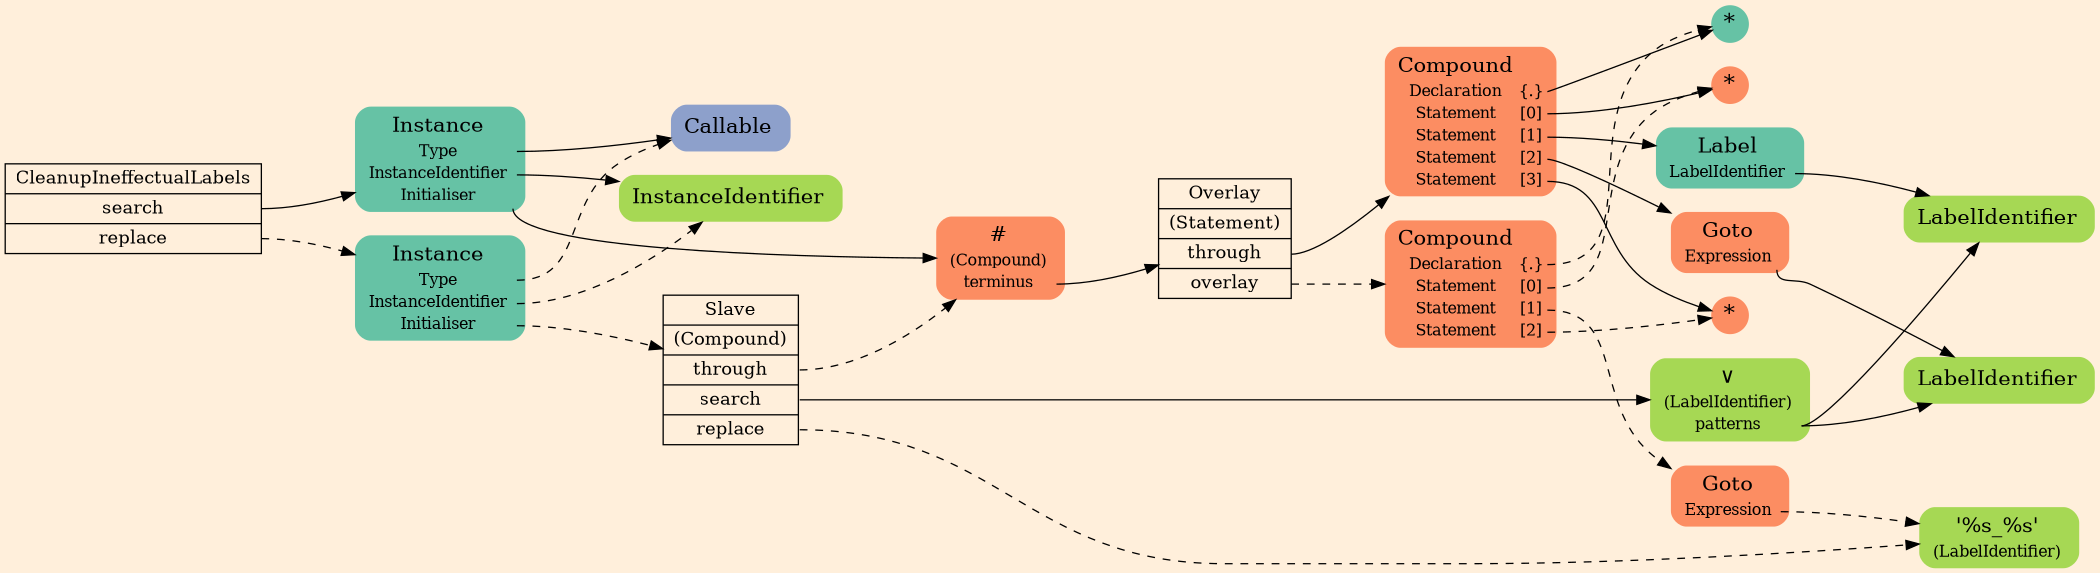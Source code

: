 digraph Inferno {
graph [
rankdir = "LR"
ranksep = 1.0
size = "14,20"
bgcolor = antiquewhite1
color = black
fontcolor = black
];
node [
];
"CR#P97-0" [
shape = "record"
fillcolor = antiquewhite1
label = "<fixed> CleanupIneffectualLabels | <port0> search | <port1> replace"
style = "filled"
fontsize = "14"
color = black
fontcolor = black
];
"#B-2-1856" [
shape = "plaintext"
fillcolor = "/set28/1"
label = <<TABLE BORDER="0" CELLBORDER="0" CELLSPACING="0">
 <TR>
  <TD><FONT POINT-SIZE="16.0">Instance</FONT></TD>
  <TD></TD>
 </TR>
 <TR>
  <TD>Type</TD>
  <TD PORT="port0"></TD>
 </TR>
 <TR>
  <TD>InstanceIdentifier</TD>
  <TD PORT="port1"></TD>
 </TR>
 <TR>
  <TD>Initialiser</TD>
  <TD PORT="port2"></TD>
 </TR>
</TABLE>>
style = "rounded,filled"
fontsize = "12"
];
"#B-2-1871" [
shape = "plaintext"
fillcolor = "/set28/3"
label = <<TABLE BORDER="0" CELLBORDER="0" CELLSPACING="0">
 <TR>
  <TD><FONT POINT-SIZE="16.0">Callable</FONT></TD>
  <TD></TD>
 </TR>
</TABLE>>
style = "rounded,filled"
fontsize = "12"
];
"#B-2-1870" [
shape = "plaintext"
fillcolor = "/set28/5"
label = <<TABLE BORDER="0" CELLBORDER="0" CELLSPACING="0">
 <TR>
  <TD><FONT POINT-SIZE="16.0">InstanceIdentifier</FONT></TD>
  <TD></TD>
 </TR>
</TABLE>>
style = "rounded,filled"
fontsize = "12"
];
"#B-2-1858" [
shape = "plaintext"
fillcolor = "/set28/2"
label = <<TABLE BORDER="0" CELLBORDER="0" CELLSPACING="0">
 <TR>
  <TD><FONT POINT-SIZE="16.0">#</FONT></TD>
  <TD></TD>
 </TR>
 <TR>
  <TD>(Compound)</TD>
  <TD PORT="port0"></TD>
 </TR>
 <TR>
  <TD>terminus</TD>
  <TD PORT="port1"></TD>
 </TR>
</TABLE>>
style = "rounded,filled"
fontsize = "12"
];
"#B-2-1859" [
shape = "record"
fillcolor = antiquewhite1
label = "<fixed> Overlay | <port0> (Statement) | <port1> through | <port2> overlay"
style = "filled"
fontsize = "14"
color = black
fontcolor = black
];
"#B-2-1860" [
shape = "plaintext"
fillcolor = "/set28/2"
label = <<TABLE BORDER="0" CELLBORDER="0" CELLSPACING="0">
 <TR>
  <TD><FONT POINT-SIZE="16.0">Compound</FONT></TD>
  <TD></TD>
 </TR>
 <TR>
  <TD>Declaration</TD>
  <TD PORT="port0">{.}</TD>
 </TR>
 <TR>
  <TD>Statement</TD>
  <TD PORT="port1">[0]</TD>
 </TR>
 <TR>
  <TD>Statement</TD>
  <TD PORT="port2">[1]</TD>
 </TR>
 <TR>
  <TD>Statement</TD>
  <TD PORT="port3">[2]</TD>
 </TR>
 <TR>
  <TD>Statement</TD>
  <TD PORT="port4">[3]</TD>
 </TR>
</TABLE>>
style = "rounded,filled"
fontsize = "12"
];
"#B-2-1863" [
shape = "circle"
fillcolor = "/set28/1"
label = <*>
style = "filled"
fontsize = "18"
penwidth = 0.0
fixedsize = true
width = 0.4
height = 0.4
];
"#B-2-1864" [
shape = "circle"
fillcolor = "/set28/2"
label = <*>
style = "filled"
fontsize = "18"
penwidth = 0.0
fixedsize = true
width = 0.4
height = 0.4
];
"#B-2-1862" [
shape = "plaintext"
fillcolor = "/set28/1"
label = <<TABLE BORDER="0" CELLBORDER="0" CELLSPACING="0">
 <TR>
  <TD><FONT POINT-SIZE="16.0">Label</FONT></TD>
  <TD></TD>
 </TR>
 <TR>
  <TD>LabelIdentifier</TD>
  <TD PORT="port0"></TD>
 </TR>
</TABLE>>
style = "rounded,filled"
fontsize = "12"
];
"#B-2-1866" [
shape = "plaintext"
fillcolor = "/set28/5"
label = <<TABLE BORDER="0" CELLBORDER="0" CELLSPACING="0">
 <TR>
  <TD><FONT POINT-SIZE="16.0">LabelIdentifier</FONT></TD>
  <TD></TD>
 </TR>
</TABLE>>
style = "rounded,filled"
fontsize = "12"
];
"#B-2-1872" [
shape = "plaintext"
fillcolor = "/set28/2"
label = <<TABLE BORDER="0" CELLBORDER="0" CELLSPACING="0">
 <TR>
  <TD><FONT POINT-SIZE="16.0">Goto</FONT></TD>
  <TD></TD>
 </TR>
 <TR>
  <TD>Expression</TD>
  <TD PORT="port0"></TD>
 </TR>
</TABLE>>
style = "rounded,filled"
fontsize = "12"
];
"#B-2-1867" [
shape = "plaintext"
fillcolor = "/set28/5"
label = <<TABLE BORDER="0" CELLBORDER="0" CELLSPACING="0">
 <TR>
  <TD><FONT POINT-SIZE="16.0">LabelIdentifier</FONT></TD>
  <TD></TD>
 </TR>
</TABLE>>
style = "rounded,filled"
fontsize = "12"
];
"#B-2-1865" [
shape = "circle"
fillcolor = "/set28/2"
label = <*>
style = "filled"
fontsize = "18"
penwidth = 0.0
fixedsize = true
width = 0.4
height = 0.4
];
"#B-2-1861" [
shape = "plaintext"
fillcolor = "/set28/2"
label = <<TABLE BORDER="0" CELLBORDER="0" CELLSPACING="0">
 <TR>
  <TD><FONT POINT-SIZE="16.0">Compound</FONT></TD>
  <TD></TD>
 </TR>
 <TR>
  <TD>Declaration</TD>
  <TD PORT="port0">{.}</TD>
 </TR>
 <TR>
  <TD>Statement</TD>
  <TD PORT="port1">[0]</TD>
 </TR>
 <TR>
  <TD>Statement</TD>
  <TD PORT="port2">[1]</TD>
 </TR>
 <TR>
  <TD>Statement</TD>
  <TD PORT="port3">[2]</TD>
 </TR>
</TABLE>>
style = "rounded,filled"
fontsize = "12"
];
"#B-2-1873" [
shape = "plaintext"
fillcolor = "/set28/2"
label = <<TABLE BORDER="0" CELLBORDER="0" CELLSPACING="0">
 <TR>
  <TD><FONT POINT-SIZE="16.0">Goto</FONT></TD>
  <TD></TD>
 </TR>
 <TR>
  <TD>Expression</TD>
  <TD PORT="port0"></TD>
 </TR>
</TABLE>>
style = "rounded,filled"
fontsize = "12"
];
"#B-2-1868" [
shape = "plaintext"
fillcolor = "/set28/5"
label = <<TABLE BORDER="0" CELLBORDER="0" CELLSPACING="0">
 <TR>
  <TD><FONT POINT-SIZE="16.0">'%s_%s'</FONT></TD>
  <TD></TD>
 </TR>
 <TR>
  <TD>(LabelIdentifier)</TD>
  <TD PORT="port0"></TD>
 </TR>
</TABLE>>
style = "rounded,filled"
fontsize = "12"
];
"#B-2-1857" [
shape = "plaintext"
fillcolor = "/set28/1"
label = <<TABLE BORDER="0" CELLBORDER="0" CELLSPACING="0">
 <TR>
  <TD><FONT POINT-SIZE="16.0">Instance</FONT></TD>
  <TD></TD>
 </TR>
 <TR>
  <TD>Type</TD>
  <TD PORT="port0"></TD>
 </TR>
 <TR>
  <TD>InstanceIdentifier</TD>
  <TD PORT="port1"></TD>
 </TR>
 <TR>
  <TD>Initialiser</TD>
  <TD PORT="port2"></TD>
 </TR>
</TABLE>>
style = "rounded,filled"
fontsize = "12"
];
"#B-2-1874" [
shape = "record"
fillcolor = antiquewhite1
label = "<fixed> Slave | <port0> (Compound) | <port1> through | <port2> search | <port3> replace"
style = "filled"
fontsize = "14"
color = black
fontcolor = black
];
"#B-2-1869" [
shape = "plaintext"
fillcolor = "/set28/5"
label = <<TABLE BORDER="0" CELLBORDER="0" CELLSPACING="0">
 <TR>
  <TD><FONT POINT-SIZE="16.0">∨</FONT></TD>
  <TD></TD>
 </TR>
 <TR>
  <TD>(LabelIdentifier)</TD>
  <TD PORT="port0"></TD>
 </TR>
 <TR>
  <TD>patterns</TD>
  <TD PORT="port1"></TD>
 </TR>
</TABLE>>
style = "rounded,filled"
fontsize = "12"
];
"CR#P97-0":port0 -> "#B-2-1856" [style="solid"
color = black
fontcolor = black
];
"CR#P97-0":port1 -> "#B-2-1857" [style="dashed"
color = black
fontcolor = black
];
"#B-2-1856":port0 -> "#B-2-1871" [style="solid"
color = black
fontcolor = black
];
"#B-2-1856":port1 -> "#B-2-1870" [style="solid"
color = black
fontcolor = black
];
"#B-2-1856":port2 -> "#B-2-1858" [style="solid"
color = black
fontcolor = black
];
"#B-2-1858":port1 -> "#B-2-1859" [style="solid"
color = black
fontcolor = black
];
"#B-2-1859":port1 -> "#B-2-1860" [style="solid"
color = black
fontcolor = black
];
"#B-2-1859":port2 -> "#B-2-1861" [style="dashed"
color = black
fontcolor = black
];
"#B-2-1860":port0 -> "#B-2-1863" [style="solid"
color = black
fontcolor = black
];
"#B-2-1860":port1 -> "#B-2-1864" [style="solid"
color = black
fontcolor = black
];
"#B-2-1860":port2 -> "#B-2-1862" [style="solid"
color = black
fontcolor = black
];
"#B-2-1860":port3 -> "#B-2-1872" [style="solid"
color = black
fontcolor = black
];
"#B-2-1860":port4 -> "#B-2-1865" [style="solid"
color = black
fontcolor = black
];
"#B-2-1862":port0 -> "#B-2-1866" [style="solid"
color = black
fontcolor = black
];
"#B-2-1872":port0 -> "#B-2-1867" [style="solid"
color = black
fontcolor = black
];
"#B-2-1861":port0 -> "#B-2-1863" [style="dashed"
color = black
fontcolor = black
];
"#B-2-1861":port1 -> "#B-2-1864" [style="dashed"
color = black
fontcolor = black
];
"#B-2-1861":port2 -> "#B-2-1873" [style="dashed"
color = black
fontcolor = black
];
"#B-2-1861":port3 -> "#B-2-1865" [style="dashed"
color = black
fontcolor = black
];
"#B-2-1873":port0 -> "#B-2-1868" [style="dashed"
color = black
fontcolor = black
];
"#B-2-1857":port0 -> "#B-2-1871" [style="dashed"
color = black
fontcolor = black
];
"#B-2-1857":port1 -> "#B-2-1870" [style="dashed"
color = black
fontcolor = black
];
"#B-2-1857":port2 -> "#B-2-1874" [style="dashed"
color = black
fontcolor = black
];
"#B-2-1874":port1 -> "#B-2-1858" [style="dashed"
color = black
fontcolor = black
];
"#B-2-1874":port2 -> "#B-2-1869" [style="solid"
color = black
fontcolor = black
];
"#B-2-1874":port3 -> "#B-2-1868" [style="dashed"
color = black
fontcolor = black
];
"#B-2-1869":port1 -> "#B-2-1866" [style="solid"
color = black
fontcolor = black
];
"#B-2-1869":port1 -> "#B-2-1867" [style="solid"
color = black
fontcolor = black
];
}
